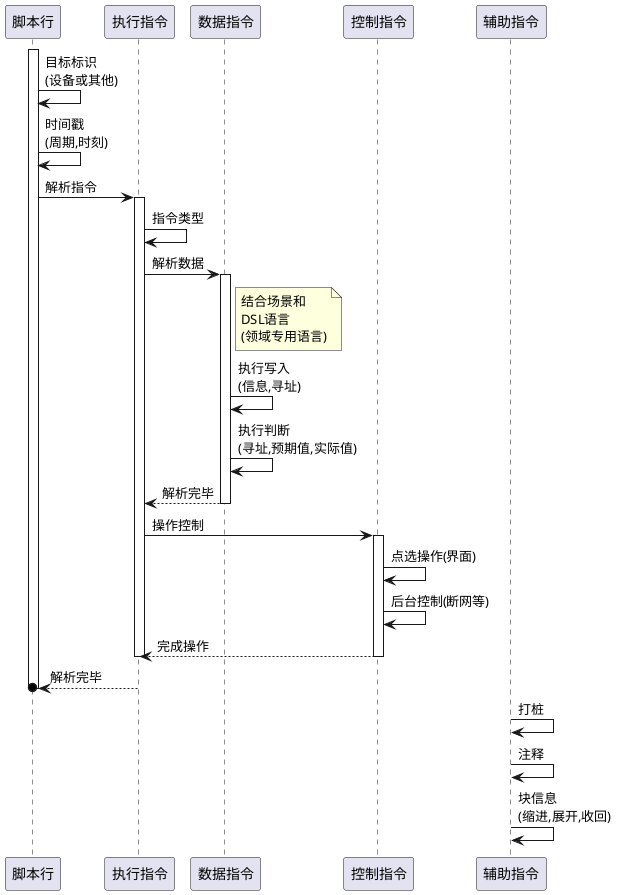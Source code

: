 @startuml
/'我个人的理解：集团化企业包含一系列同质化的产品或工作
因而通用性的软件产品或设计的价值就会被放大，
测试人员的要求
行业专家的要求
方法、技术、灵感
推广，做精细
上图...
多元化技术的利用
开源技术的利用
（sqlite嵌入式库的利用、小的词法分析、android系统的利用）
细思极恐的软件设计过程
实际需求的分解
'/
participant "脚本行" as line
participant "执行指令" as ex
participant "数据指令" as data
participant "控制指令" as ui
participant "辅助指令" as fz
activate line
line->line: 目标标识\n(设备或其他)
line->line: 时间戳\n(周期,时刻)
line->ex: 解析指令
activate ex
ex->ex: 指令类型
ex->data: 解析数据
activate data
note right of data:结合场景和\nDSL语言\n(领域专用语言)
data->data: 执行写入\n(信息,寻址)
data->data: 执行判断\n(寻址,预期值,实际值)
data-->ex: 解析完毕
deactivate data
ex->ui: 操作控制
activate ui
ui->ui: 点选操作(界面)
ui->ui: 后台控制(断网等)
ui-->ex:完成操作
deactivate ui

deactivate ex
ex -->o line:解析完毕
deactivate line

fz -> fz: 打桩
fz -> fz: 注释
fz -> fz: 块信息\n(缩进,展开,收回)

@enduml